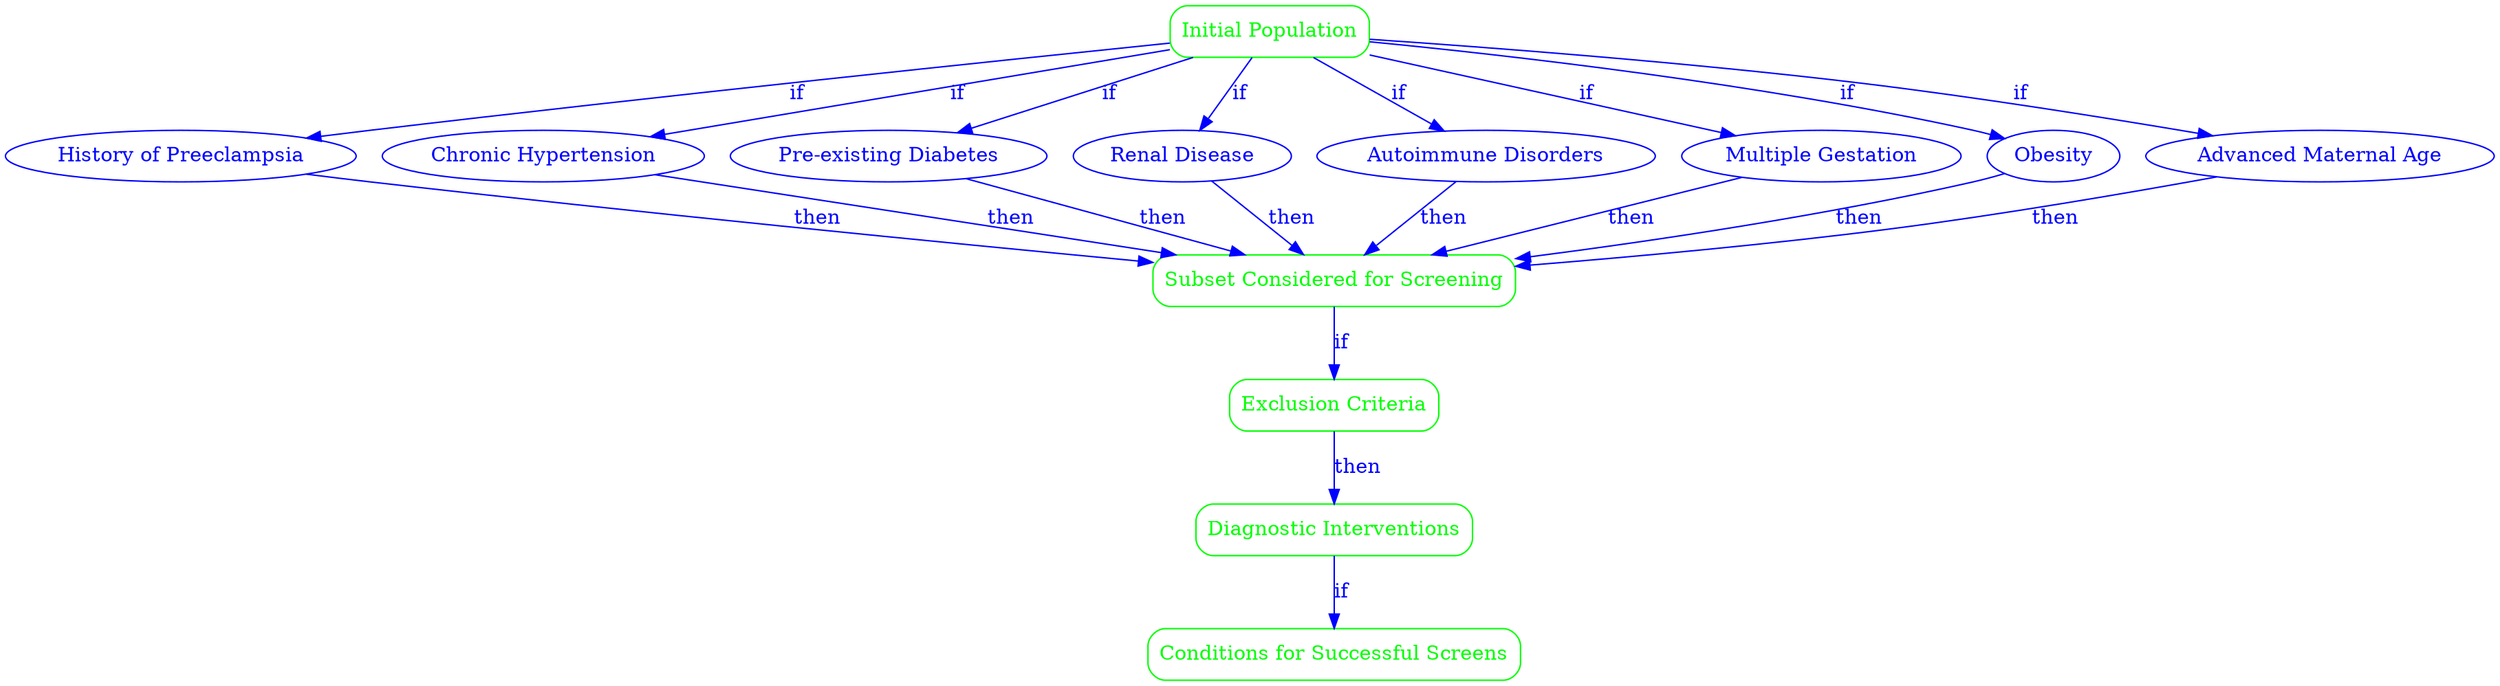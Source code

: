 digraph Protocol {
    rankdir=TB;

    InitialPopulation [label="Initial Population" shape=box style=rounded color=green fontcolor=green comment="Pregnant women aged 18 years and older, with a singleton pregnancy, presenting with high blood pressure (systolic BP ≥ 140 mmHg or diastolic BP ≥ 90 mmHg) at any point during pregnancy."];
    SubsetScreening [label="Subset Considered for Screening" shape=box style=rounded color=green fontcolor=green comment="Pregnant women identified from the initial population who have one or more high-risk factors for developing preeclampsia."];
    ExclusionCriteria [label="Exclusion Criteria" shape=box style=rounded color=green fontcolor=green comment="Women with known contraindications to antihypertensive medications, severe comorbid conditions, non-compliance with prenatal care, or known fetal anomalies incompatible with life."];
    DiagnosticInterventions [label="Diagnostic Interventions" shape=box style=rounded color=green fontcolor=green comment="Regular blood pressure monitoring, urine protein testing, blood tests, ultrasound assessments, and non-stress tests or biophysical profiles as indicated."];
    SuccessfulScreens [label="Conditions for Successful Screens" shape=box style=rounded color=green fontcolor=green comment="Blood pressure readings consistently below 140/90 mmHg, absence of significant proteinuria, normal lab test results, normal fetal growth, and no signs of severe preeclampsia."];

    HRF1 [label="History of Preeclampsia" shape=ellipse color=blue fontcolor=blue comment="History of preeclampsia in a previous pregnancy."];
    HRF2 [label="Chronic Hypertension" shape=ellipse color=blue fontcolor=blue comment="Chronic hypertension."];
    HRF3 [label="Pre-existing Diabetes" shape=ellipse color=blue fontcolor=blue comment="Pre-existing diabetes (Type 1 or Type 2)."];
    HRF4 [label="Renal Disease" shape=ellipse color=blue fontcolor=blue comment="Renal disease."];
    HRF5 [label="Autoimmune Disorders" shape=ellipse color=blue fontcolor=blue comment="Autoimmune disorders such as lupus or antiphospholipid syndrome."];
    HRF6 [label="Multiple Gestation" shape=ellipse color=blue fontcolor=blue comment="Multiple gestation (twins or more)."];
    HRF7 [label="Obesity" shape=ellipse color=blue fontcolor=blue comment="Obesity (BMI ≥ 30)."];
    HRF8 [label="Advanced Maternal Age" shape=ellipse color=blue fontcolor=blue comment="Advanced maternal age (≥ 35 years)."];

    InitialPopulation -> HRF1 [label="if" color=blue fontcolor=blue];
    HRF1 -> SubsetScreening [label="then" color=blue fontcolor=blue];

    InitialPopulation -> HRF2 [label="if" color=blue fontcolor=blue];
    HRF2 -> SubsetScreening [label="then" color=blue fontcolor=blue];

    InitialPopulation -> HRF3 [label="if" color=blue fontcolor=blue];
    HRF3 -> SubsetScreening [label="then" color=blue fontcolor=blue];

    InitialPopulation -> HRF4 [label="if" color=blue fontcolor=blue];
    HRF4 -> SubsetScreening [label="then" color=blue fontcolor=blue];

    InitialPopulation -> HRF5 [label="if" color=blue fontcolor=blue];
    HRF5 -> SubsetScreening [label="then" color=blue fontcolor=blue];

    InitialPopulation -> HRF6 [label="if" color=blue fontcolor=blue];
    HRF6 -> SubsetScreening [label="then" color=blue fontcolor=blue];

    InitialPopulation -> HRF7 [label="if" color=blue fontcolor=blue];
    HRF7 -> SubsetScreening [label="then" color=blue fontcolor=blue];

    InitialPopulation -> HRF8 [label="if" color=blue fontcolor=blue];
    HRF8 -> SubsetScreening [label="then" color=blue fontcolor=blue];

    SubsetScreening -> ExclusionCriteria [label="if" color=blue fontcolor=blue];
    ExclusionCriteria -> DiagnosticInterventions [label="then" color=blue fontcolor=blue];

    DiagnosticInterventions -> SuccessfulScreens [label="if" color=blue fontcolor=blue];
}